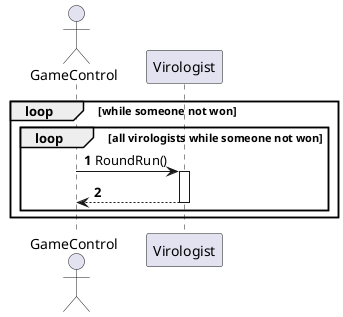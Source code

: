 by Zoli

@startuml
'https://plantuml.com/sequence-diagram

autonumber

actor GameControl
loop while someone not won
    loop all virologists while someone not won
        GameControl -> Virologist: RoundRun()
        Activate Virologist

        Virologist-->GameControl
        Deactivate Virologist
    end
end

@enduml

-Úgy, hogy a virológus hívja meg, hogy nyert-e, nincsen pl értéke visszatérésnek, plusz azt a játéknak kell tudni, hogy nyert-e, ehhez kapcsolódóan lehet jobb lenne egy GetNumberOfGencodes() a virológusnak, amit hív a GameControl)
-A CD-on jelölni kell, hogy a Gamecontrol tartalmazza (az összes) GenCode-t
-A diagramon a végén ugye itt magán hív fv-n a GameControl, tehát igazából ez privát is lehetne, tehát ilyen formában nem is kéne jelölnünk.
